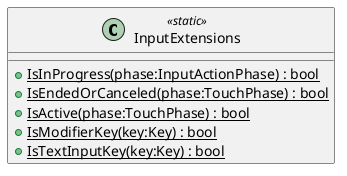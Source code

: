 @startuml
class InputExtensions <<static>> {
    + {static} IsInProgress(phase:InputActionPhase) : bool
    + {static} IsEndedOrCanceled(phase:TouchPhase) : bool
    + {static} IsActive(phase:TouchPhase) : bool
    + {static} IsModifierKey(key:Key) : bool
    + {static} IsTextInputKey(key:Key) : bool
}
@enduml
